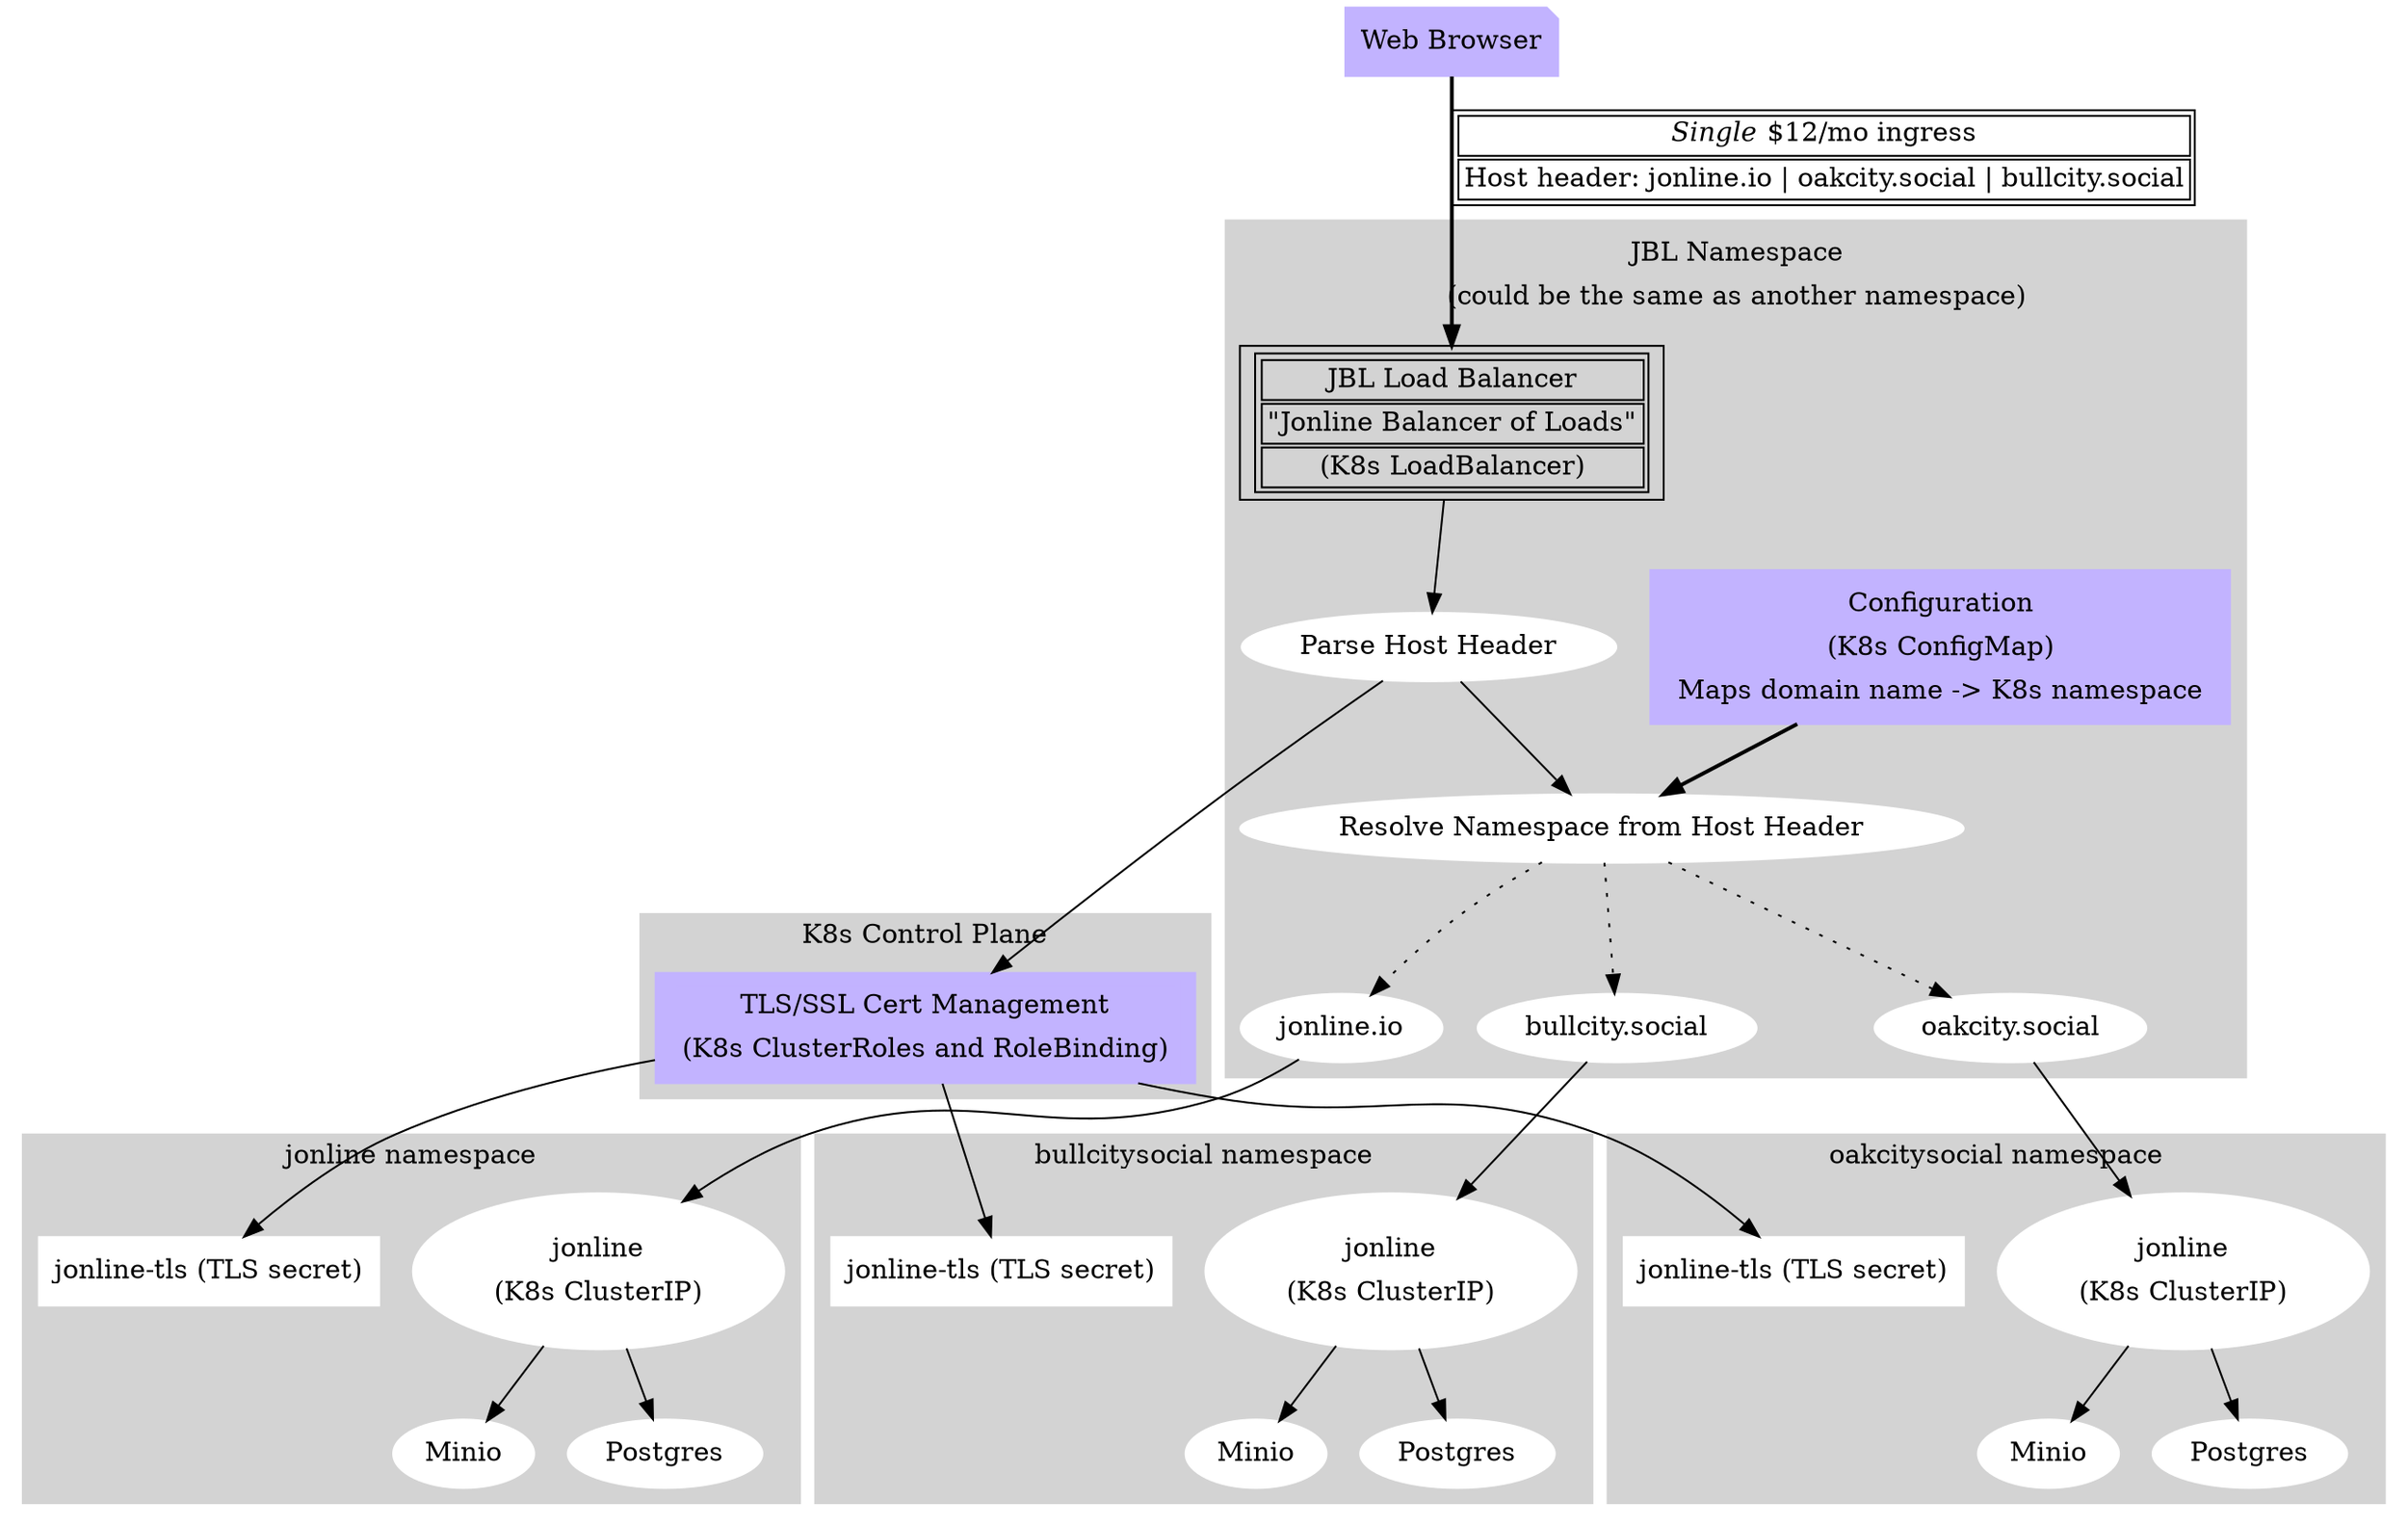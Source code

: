 digraph G {
  size = "100,100";
  browser [shape = note;style = filled;color = ".7 .3 1.0";label = "Web Browser";];
  
  browser -> jbl [style = bold; label = <<table><tr><td><i>Single</i>&nbsp;$12/mo ingress</td></tr><tr><td>Host header: jonline.io | oakcity.social | bullcity.social</td></tr></table>>];
  
  subgraph cluster0 {
    label = <<table><tr><td>JBL Namespace</td></tr><tr><td>(could be the same as another namespace)</td></tr></table>>;
    node [style = filled; color = white;];
    style = filled;
    color = lightgrey;
    
    jbl [shape = box;label = <<table><tr><td>JBL Load Balancer</td></tr><tr><td>"Jonline Balancer of Loads"</td></tr><tr><td>(K8s LoadBalancer)</td></tr></table>>];
    configuration [shape = box;style = filled;color = ".7 .3 1.0";label = <
      <table>
      <tr>
      <td>Configuration</td>
      </tr>
      <tr>
      <td>(K8s ConfigMap)</td>
      </tr>
      <tr>
      <td>Maps domain name -&gt; K8s namespace</td>
      </tr>
      </table>
      >;];
    
    configuration -> resolve_namespace [style = bold];
    
    parse_host [label = "Parse Host Header";];
    resolve_namespace [label = "Resolve Namespace from Host Header";];
    // jbl -> resolve_namespace [weight = 8;];
    jbl -> parse_host [weight = 8;];
    parse_host -> resolve_namespace [weight = 8;];
    
    
    jonlineio [label = "jonline.io";];
    oakcitysocial [label = "oakcity.social";];
    bullcitysocial [label = "bullcity.social";];
    
    resolve_namespace -> jonlineio [style = dotted;];
    resolve_namespace -> oakcitysocial [style = dotted;];
    resolve_namespace -> bullcitysocial [style = dotted;];
    
  }
  
  subgraph cluster4 {
    label = "K8s Control Plane";
    node [style = filled; color = white;];
    style = filled;
    color = lightgrey;
    certs [shape = box;style = filled;color = ".7 .3 1.0";label = <
      <table>
      <tr>
      <td>TLS/SSL Cert Management</td>
      </tr>
      <tr>
      <td>(K8s ClusterRoles and RoleBinding)</td>
      </tr>
      </table>
      >;];
  }

  subgraph cluster1 {
    label = "jonline namespace";
    node [style = filled; color = white;];
    style = filled;
    color = lightgrey;
    
    jonline0 [label = <<table><tr><td>jonline</td></tr><tr><td>(K8s ClusterIP)</td></tr></table>>];
    minio0 [label = "Minio";];
    postgres0 [label = "Postgres";];
    tls0 [shape = "box";label = "jonline-tls (TLS secret)";];
    
    jonline0 -> minio0;
    jonline0 -> postgres0;
  }
  
  jonlineio -> jonline0;
  parse_host -> certs;
  
  subgraph cluster2 {
    label = "oakcitysocial namespace";
    node [style = filled; color = white;];
    style = filled;
    color = lightgrey;
    
    jonline1 [label = <<table><tr><td>jonline</td></tr><tr><td>(K8s ClusterIP)</td></tr></table>>;];
    minio1 [label = "Minio";];
    postgres1 [label = "Postgres";];
    
    jonline1 -> minio1;
    jonline1 -> postgres1;
    tls1 [shape = "box";label = "jonline-tls (TLS secret)";];
  }
  oakcitysocial -> jonline1;
  
  subgraph cluster3 {
    label = "bullcitysocial namespace";
    node [style = filled; color = white;];
    style = filled;
    color = lightgrey;
    
    jonline2 [label = <<table><tr><td>jonline</td></tr><tr><td>(K8s ClusterIP)</td></tr></table>>;];
    minio2 [label = "Minio";];
    postgres2 [label = "Postgres";];
    
    jonline2 -> minio2;
    jonline2 -> postgres2;
    tls2 [shape = "box";label = "jonline-tls (TLS secret)";];
  }
  bullcitysocial -> jonline2;
  
  certs -> tls0;
  certs -> tls1;
  certs -> tls2;
  // resolve_namespace ->  [style=dotted] bullcitysocial;
  // execute -> { make_string; printf}
  // jonlineio -> make_string;
  // edge [color=red];
  // jbl -> printf [style=bold,label="100 times"];
  // make_string [label="make a\nstring"];
  // node [shape=box,style=filled,color=".7 .3 1.0"];
  // execute -> compare;
}